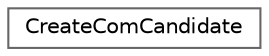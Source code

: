 digraph "クラス階層図"
{
 // LATEX_PDF_SIZE
  bgcolor="transparent";
  edge [fontname=Helvetica,fontsize=10,labelfontname=Helvetica,labelfontsize=10];
  node [fontname=Helvetica,fontsize=10,shape=box,height=0.2,width=0.4];
  rankdir="LR";
  Node0 [id="Node000000",label="CreateComCandidate",height=0.2,width=0.4,color="grey40", fillcolor="white", style="filled",URL="$class_create_com_candidate.html",tooltip=" "];
}
